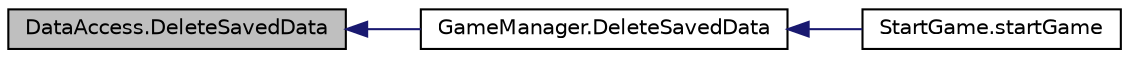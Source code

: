digraph "DataAccess.DeleteSavedData"
{
  edge [fontname="Helvetica",fontsize="10",labelfontname="Helvetica",labelfontsize="10"];
  node [fontname="Helvetica",fontsize="10",shape=record];
  rankdir="LR";
  Node4 [label="DataAccess.DeleteSavedData",height=0.2,width=0.4,color="black", fillcolor="grey75", style="filled", fontcolor="black"];
  Node4 -> Node5 [dir="back",color="midnightblue",fontsize="10",style="solid",fontname="Helvetica"];
  Node5 [label="GameManager.DeleteSavedData",height=0.2,width=0.4,color="black", fillcolor="white", style="filled",URL="$class_game_manager.html#a89adf004366cb1cf952400acfee134e0",tooltip="Deletes the saved data. "];
  Node5 -> Node6 [dir="back",color="midnightblue",fontsize="10",style="solid",fontname="Helvetica"];
  Node6 [label="StartGame.startGame",height=0.2,width=0.4,color="black", fillcolor="white", style="filled",URL="$class_start_game.html#a1283a57f8a74e6c53d7807fad564eff8",tooltip="Erase old player data and go for ChooseCharacter scene "];
}
